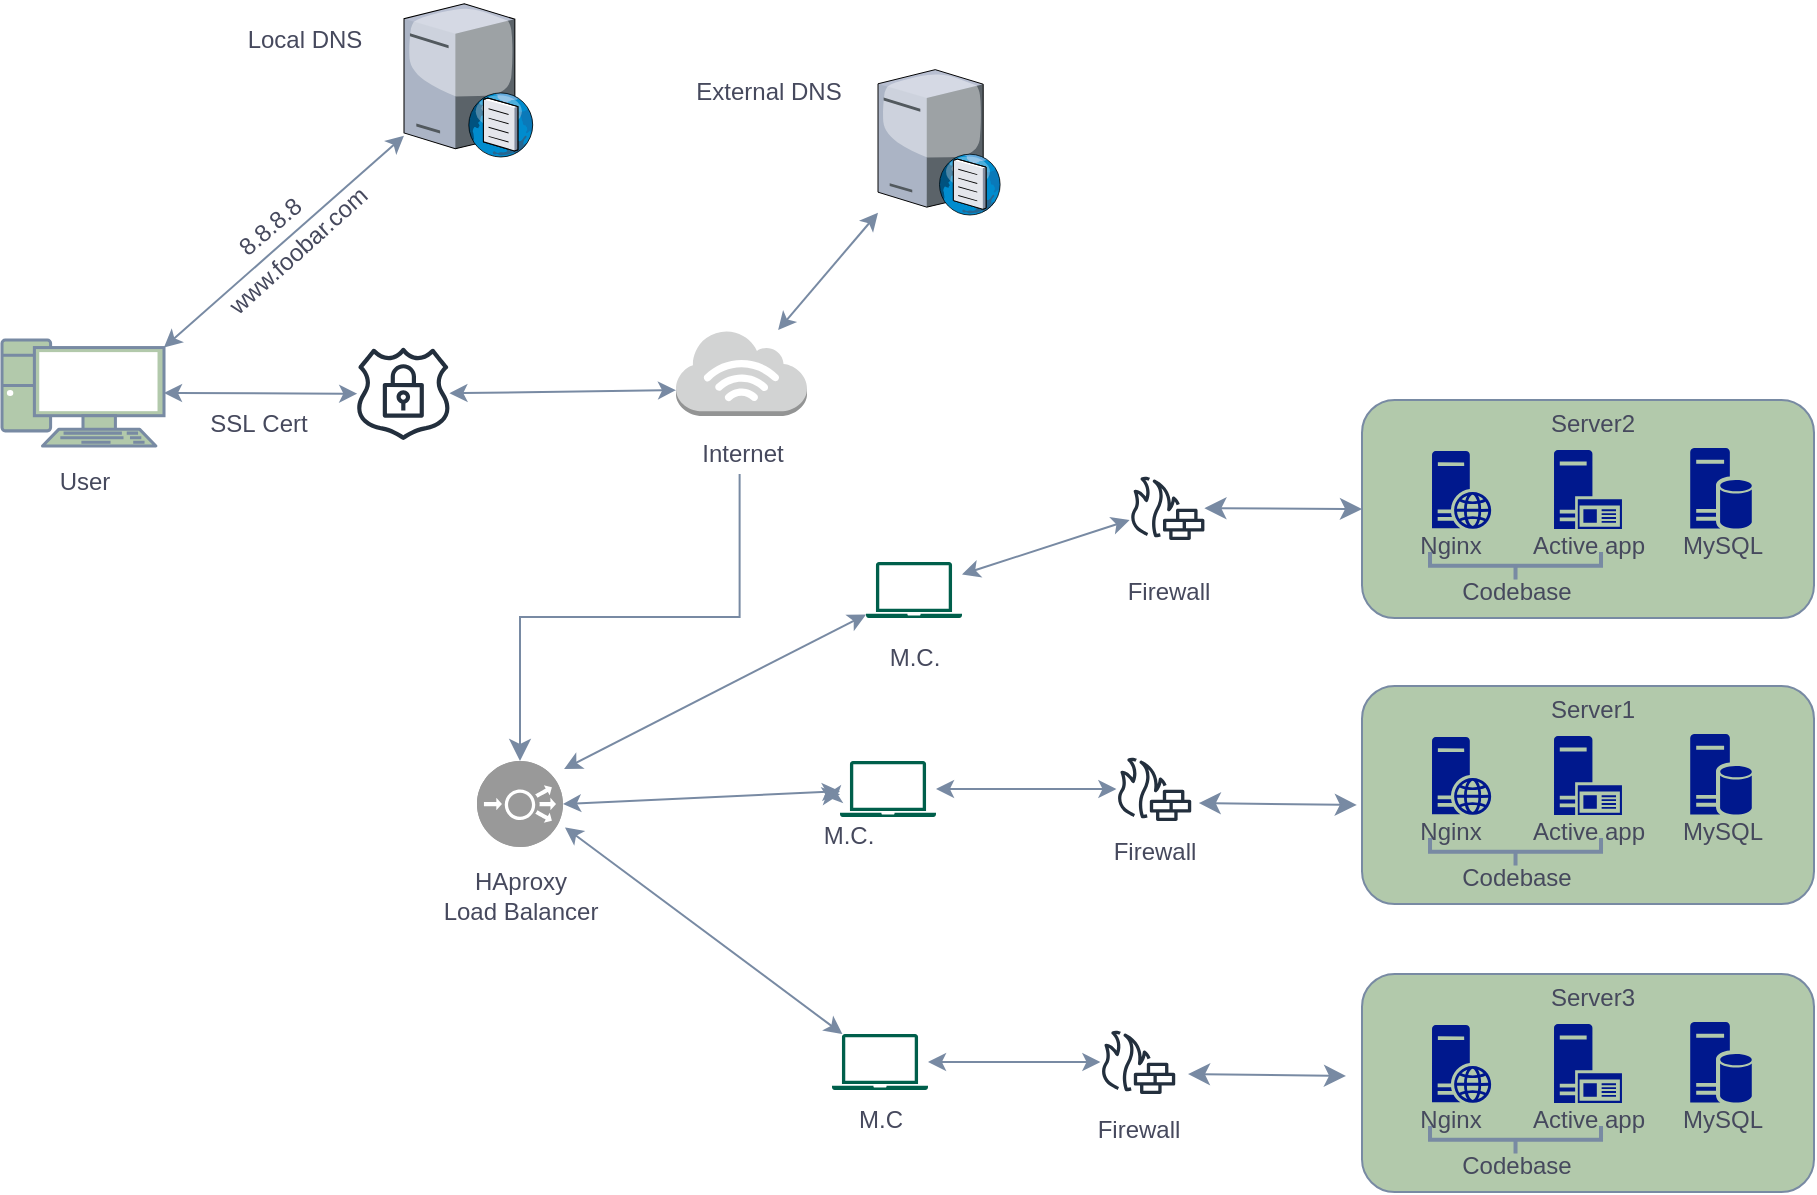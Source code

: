 <mxfile version="23.1.5" type="github">
  <diagram id="0mjqS65ysRhbSJSzWi_G" name="Task 2-secured_and_monitored_web_infrastructure">
    <mxGraphModel dx="2954" dy="1468" grid="0" gridSize="10" guides="1" tooltips="1" connect="1" arrows="1" fold="1" page="0" pageScale="1" pageWidth="850" pageHeight="1100" math="0" shadow="0">
      <root>
        <mxCell id="0" />
        <mxCell id="1" parent="0" />
        <mxCell id="Od4-uNHZh2Ep6syD_bzf-2" value="" style="verticalLabelPosition=bottom;sketch=0;aspect=fixed;html=1;verticalAlign=top;strokeColor=none;align=center;outlineConnect=0;shape=mxgraph.citrix.dns_server;fontColor=#46495D;fillColor=#B2C9AB;" parent="1" vertex="1">
          <mxGeometry x="-212" y="-278" width="64.92" height="78.5" as="geometry" />
        </mxCell>
        <mxCell id="Od4-uNHZh2Ep6syD_bzf-38" value="Local DNS" style="text;html=1;align=center;verticalAlign=middle;resizable=0;points=[];autosize=1;strokeColor=none;fillColor=none;fontColor=#46495D;" parent="1" vertex="1">
          <mxGeometry x="-301" y="-271" width="77" height="26" as="geometry" />
        </mxCell>
        <mxCell id="EoS8bVIuz2fhn0G_VsdN-4" value="" style="group" parent="1" vertex="1" connectable="0">
          <mxGeometry x="-413" y="-245" width="906" height="563" as="geometry" />
        </mxCell>
        <mxCell id="YyOqCC4rJOKeQD2NUwK2-1" value="" style="fontColor=#46495D;verticalAlign=top;verticalLabelPosition=bottom;labelPosition=center;align=center;html=1;outlineConnect=0;fillColor=#B2C9AB;strokeColor=#788AA3;gradientDirection=north;strokeWidth=2;shape=mxgraph.networks.pc;labelBackgroundColor=none;" parent="EoS8bVIuz2fhn0G_VsdN-4" vertex="1">
          <mxGeometry y="137" width="81" height="53" as="geometry" />
        </mxCell>
        <mxCell id="Od4-uNHZh2Ep6syD_bzf-7" value="" style="sketch=0;outlineConnect=0;fontColor=#232F3E;gradientColor=none;fillColor=#232F3D;strokeColor=none;dashed=0;verticalLabelPosition=bottom;verticalAlign=top;align=center;html=1;fontSize=12;fontStyle=0;aspect=fixed;pointerEvents=1;shape=mxgraph.aws4.ssl_padlock;" parent="EoS8bVIuz2fhn0G_VsdN-4" vertex="1">
          <mxGeometry x="177" y="140.9" width="47.32" height="46.1" as="geometry" />
        </mxCell>
        <mxCell id="Od4-uNHZh2Ep6syD_bzf-9" value="" style="outlineConnect=0;dashed=0;verticalLabelPosition=bottom;verticalAlign=top;align=center;html=1;shape=mxgraph.aws3.internet_3;fillColor=#D2D3D3;gradientColor=none;strokeColor=#788AA3;fontColor=#46495D;" parent="EoS8bVIuz2fhn0G_VsdN-4" vertex="1">
          <mxGeometry x="337" y="132" width="65.5" height="43" as="geometry" />
        </mxCell>
        <mxCell id="Od4-uNHZh2Ep6syD_bzf-26" value="" style="verticalLabelPosition=bottom;sketch=0;aspect=fixed;html=1;verticalAlign=top;strokeColor=none;align=center;outlineConnect=0;shape=mxgraph.citrix.dns_server;fontColor=#46495D;fillColor=#B2C9AB;" parent="EoS8bVIuz2fhn0G_VsdN-4" vertex="1">
          <mxGeometry x="438" width="61.61" height="74.5" as="geometry" />
        </mxCell>
        <mxCell id="Od4-uNHZh2Ep6syD_bzf-31" value="" style="endArrow=classic;startArrow=classic;html=1;rounded=0;strokeColor=#788AA3;fontColor=#46495D;fillColor=#B2C9AB;exitX=1;exitY=0.07;exitDx=0;exitDy=0;exitPerimeter=0;" parent="EoS8bVIuz2fhn0G_VsdN-4" source="YyOqCC4rJOKeQD2NUwK2-1" target="Od4-uNHZh2Ep6syD_bzf-2" edge="1">
          <mxGeometry width="50" height="50" relative="1" as="geometry">
            <mxPoint x="812" y="198" as="sourcePoint" />
            <mxPoint x="862" y="148" as="targetPoint" />
          </mxGeometry>
        </mxCell>
        <mxCell id="Od4-uNHZh2Ep6syD_bzf-32" value="" style="endArrow=classic;startArrow=classic;html=1;rounded=0;strokeColor=#788AA3;fontColor=#46495D;fillColor=#B2C9AB;entryX=0;entryY=0.7;entryDx=0;entryDy=0;entryPerimeter=0;" parent="EoS8bVIuz2fhn0G_VsdN-4" source="Od4-uNHZh2Ep6syD_bzf-7" target="Od4-uNHZh2Ep6syD_bzf-9" edge="1">
          <mxGeometry width="50" height="50" relative="1" as="geometry">
            <mxPoint x="91" y="151" as="sourcePoint" />
            <mxPoint x="211" y="45" as="targetPoint" />
          </mxGeometry>
        </mxCell>
        <mxCell id="Od4-uNHZh2Ep6syD_bzf-33" value="" style="endArrow=classic;startArrow=classic;html=1;rounded=0;strokeColor=#788AA3;fontColor=#46495D;fillColor=#B2C9AB;exitX=1;exitY=0.5;exitDx=0;exitDy=0;exitPerimeter=0;" parent="EoS8bVIuz2fhn0G_VsdN-4" source="YyOqCC4rJOKeQD2NUwK2-1" target="Od4-uNHZh2Ep6syD_bzf-7" edge="1">
          <mxGeometry width="50" height="50" relative="1" as="geometry">
            <mxPoint x="101" y="161" as="sourcePoint" />
            <mxPoint x="221" y="55" as="targetPoint" />
          </mxGeometry>
        </mxCell>
        <mxCell id="Od4-uNHZh2Ep6syD_bzf-34" value="" style="endArrow=classic;startArrow=classic;html=1;rounded=0;strokeColor=#788AA3;fontColor=#46495D;fillColor=#B2C9AB;" parent="EoS8bVIuz2fhn0G_VsdN-4" source="Od4-uNHZh2Ep6syD_bzf-9" target="Od4-uNHZh2Ep6syD_bzf-26" edge="1">
          <mxGeometry width="50" height="50" relative="1" as="geometry">
            <mxPoint x="234" y="174" as="sourcePoint" />
            <mxPoint x="347" y="172" as="targetPoint" />
            <Array as="points" />
          </mxGeometry>
        </mxCell>
        <mxCell id="Od4-uNHZh2Ep6syD_bzf-35" value="SSL&amp;nbsp;Cert" style="text;html=1;align=center;verticalAlign=middle;resizable=0;points=[];autosize=1;strokeColor=none;fillColor=none;fontColor=#46495D;" parent="EoS8bVIuz2fhn0G_VsdN-4" vertex="1">
          <mxGeometry x="94" y="166" width="67" height="26" as="geometry" />
        </mxCell>
        <mxCell id="Od4-uNHZh2Ep6syD_bzf-37" value="External DNS" style="text;html=1;align=center;verticalAlign=middle;resizable=0;points=[];autosize=1;strokeColor=none;fillColor=none;fontColor=#46495D;" parent="EoS8bVIuz2fhn0G_VsdN-4" vertex="1">
          <mxGeometry x="337" width="92" height="26" as="geometry" />
        </mxCell>
        <mxCell id="Od4-uNHZh2Ep6syD_bzf-39" value="Internet" style="text;html=1;align=center;verticalAlign=middle;resizable=0;points=[];autosize=1;strokeColor=none;fillColor=none;fontColor=#46495D;" parent="EoS8bVIuz2fhn0G_VsdN-4" vertex="1">
          <mxGeometry x="340.25" y="181" width="59" height="26" as="geometry" />
        </mxCell>
        <mxCell id="Od4-uNHZh2Ep6syD_bzf-42" value="" style="edgeStyle=elbowEdgeStyle;elbow=vertical;endArrow=classic;html=1;curved=0;rounded=0;endSize=8;startSize=8;strokeColor=#788AA3;fontColor=#46495D;fillColor=#B2C9AB;exitX=0.484;exitY=0.883;exitDx=0;exitDy=0;exitPerimeter=0;" parent="EoS8bVIuz2fhn0G_VsdN-4" source="Od4-uNHZh2Ep6syD_bzf-39" target="Od4-uNHZh2Ep6syD_bzf-43" edge="1">
          <mxGeometry width="50" height="50" relative="1" as="geometry">
            <mxPoint x="491" y="260" as="sourcePoint" />
            <mxPoint x="259" y="369" as="targetPoint" />
          </mxGeometry>
        </mxCell>
        <mxCell id="Od4-uNHZh2Ep6syD_bzf-43" value="" style="fillColor=#999999;verticalLabelPosition=bottom;sketch=0;html=1;strokeColor=#ffffff;verticalAlign=top;align=center;points=[[0.145,0.145,0],[0.5,0,0],[0.855,0.145,0],[1,0.5,0],[0.855,0.855,0],[0.5,1,0],[0.145,0.855,0],[0,0.5,0]];pointerEvents=1;shape=mxgraph.cisco_safe.compositeIcon;bgIcon=ellipse;resIcon=mxgraph.cisco_safe.capability.load_balancer;fontColor=#46495D;" parent="EoS8bVIuz2fhn0G_VsdN-4" vertex="1">
          <mxGeometry x="237.5" y="347.5" width="43" height="43" as="geometry" />
        </mxCell>
        <mxCell id="Od4-uNHZh2Ep6syD_bzf-44" value="HAproxy&lt;br&gt;Load Balancer" style="text;html=1;align=center;verticalAlign=middle;resizable=0;points=[];autosize=1;strokeColor=none;fillColor=none;fontColor=#46495D;" parent="EoS8bVIuz2fhn0G_VsdN-4" vertex="1">
          <mxGeometry x="210.0" y="394" width="98" height="41" as="geometry" />
        </mxCell>
        <mxCell id="Od4-uNHZh2Ep6syD_bzf-46" value="" style="sketch=0;pointerEvents=1;shadow=0;dashed=0;html=1;strokeColor=none;fillColor=#005F4B;labelPosition=center;verticalLabelPosition=bottom;verticalAlign=top;align=center;outlineConnect=0;shape=mxgraph.veeam2.laptop;fontColor=#46495D;" parent="EoS8bVIuz2fhn0G_VsdN-4" vertex="1">
          <mxGeometry x="432" y="248" width="48" height="28.0" as="geometry" />
        </mxCell>
        <mxCell id="Od4-uNHZh2Ep6syD_bzf-48" value="" style="sketch=0;pointerEvents=1;shadow=0;dashed=0;html=1;strokeColor=none;fillColor=#005F4B;labelPosition=center;verticalLabelPosition=bottom;verticalAlign=top;align=center;outlineConnect=0;shape=mxgraph.veeam2.laptop;fontColor=#46495D;" parent="EoS8bVIuz2fhn0G_VsdN-4" vertex="1">
          <mxGeometry x="415" y="484" width="48" height="28.0" as="geometry" />
        </mxCell>
        <mxCell id="Od4-uNHZh2Ep6syD_bzf-49" value="M.C." style="text;html=1;align=center;verticalAlign=middle;resizable=0;points=[];autosize=1;strokeColor=none;fillColor=none;fontColor=#46495D;" parent="EoS8bVIuz2fhn0G_VsdN-4" vertex="1">
          <mxGeometry x="434.5" y="283" width="43" height="26" as="geometry" />
        </mxCell>
        <mxCell id="Od4-uNHZh2Ep6syD_bzf-50" value="M.C" style="text;html=1;align=center;verticalAlign=middle;resizable=0;points=[];autosize=1;strokeColor=none;fillColor=none;fontColor=#46495D;" parent="EoS8bVIuz2fhn0G_VsdN-4" vertex="1">
          <mxGeometry x="419" y="514" width="40" height="26" as="geometry" />
        </mxCell>
        <mxCell id="Od4-uNHZh2Ep6syD_bzf-51" value="M.C." style="text;html=1;align=center;verticalAlign=middle;resizable=0;points=[];autosize=1;strokeColor=none;fillColor=none;fontColor=#46495D;" parent="EoS8bVIuz2fhn0G_VsdN-4" vertex="1">
          <mxGeometry x="401.75" y="371.5" width="43" height="26" as="geometry" />
        </mxCell>
        <mxCell id="Od4-uNHZh2Ep6syD_bzf-52" value="" style="endArrow=classic;startArrow=classic;html=1;rounded=0;strokeColor=#788AA3;fontColor=#46495D;fillColor=#B2C9AB;exitX=1.012;exitY=0.093;exitDx=0;exitDy=0;exitPerimeter=0;" parent="EoS8bVIuz2fhn0G_VsdN-4" source="Od4-uNHZh2Ep6syD_bzf-43" target="Od4-uNHZh2Ep6syD_bzf-46" edge="1">
          <mxGeometry width="50" height="50" relative="1" as="geometry">
            <mxPoint x="465" y="390" as="sourcePoint" />
            <mxPoint x="515" y="340" as="targetPoint" />
          </mxGeometry>
        </mxCell>
        <mxCell id="Od4-uNHZh2Ep6syD_bzf-53" value="" style="endArrow=classic;startArrow=classic;html=1;rounded=0;strokeColor=#788AA3;fontColor=#46495D;fillColor=#B2C9AB;exitX=1;exitY=0.5;exitDx=0;exitDy=0;exitPerimeter=0;" parent="EoS8bVIuz2fhn0G_VsdN-4" source="Od4-uNHZh2Ep6syD_bzf-43" target="Od4-uNHZh2Ep6syD_bzf-47" edge="1">
          <mxGeometry width="50" height="50" relative="1" as="geometry">
            <mxPoint x="291" y="361" as="sourcePoint" />
            <mxPoint x="372" y="332" as="targetPoint" />
          </mxGeometry>
        </mxCell>
        <mxCell id="Od4-uNHZh2Ep6syD_bzf-54" value="" style="endArrow=classic;startArrow=classic;html=1;rounded=0;strokeColor=#788AA3;fontColor=#46495D;fillColor=#B2C9AB;exitX=1.023;exitY=0.772;exitDx=0;exitDy=0;exitPerimeter=0;" parent="EoS8bVIuz2fhn0G_VsdN-4" source="Od4-uNHZh2Ep6syD_bzf-43" target="Od4-uNHZh2Ep6syD_bzf-48" edge="1">
          <mxGeometry width="50" height="50" relative="1" as="geometry">
            <mxPoint x="287" y="447" as="sourcePoint" />
            <mxPoint x="368" y="418" as="targetPoint" />
          </mxGeometry>
        </mxCell>
        <mxCell id="Od4-uNHZh2Ep6syD_bzf-55" value="" style="endArrow=classic;startArrow=classic;html=1;rounded=0;strokeColor=#788AA3;fontColor=#46495D;fillColor=#B2C9AB;" parent="EoS8bVIuz2fhn0G_VsdN-4" source="Od4-uNHZh2Ep6syD_bzf-46" target="Od4-uNHZh2Ep6syD_bzf-56" edge="1">
          <mxGeometry width="50" height="50" relative="1" as="geometry">
            <mxPoint x="468" y="317" as="sourcePoint" />
            <mxPoint x="518" y="267" as="targetPoint" />
          </mxGeometry>
        </mxCell>
        <mxCell id="Od4-uNHZh2Ep6syD_bzf-56" value="" style="sketch=0;outlineConnect=0;fontColor=#232F3E;gradientColor=none;fillColor=#232F3D;strokeColor=none;dashed=0;verticalLabelPosition=bottom;verticalAlign=top;align=center;html=1;fontSize=12;fontStyle=0;aspect=fixed;pointerEvents=1;shape=mxgraph.aws4.generic_firewall;" parent="EoS8bVIuz2fhn0G_VsdN-4" vertex="1">
          <mxGeometry x="563.59" y="205" width="37.82" height="32" as="geometry" />
        </mxCell>
        <mxCell id="Od4-uNHZh2Ep6syD_bzf-57" value="" style="sketch=0;outlineConnect=0;fontColor=#232F3E;gradientColor=none;fillColor=#232F3D;strokeColor=none;dashed=0;verticalLabelPosition=bottom;verticalAlign=top;align=center;html=1;fontSize=12;fontStyle=0;aspect=fixed;pointerEvents=1;shape=mxgraph.aws4.generic_firewall;" parent="EoS8bVIuz2fhn0G_VsdN-4" vertex="1">
          <mxGeometry x="557" y="345.5" width="37.82" height="32" as="geometry" />
        </mxCell>
        <mxCell id="Od4-uNHZh2Ep6syD_bzf-58" value="" style="sketch=0;outlineConnect=0;fontColor=#232F3E;gradientColor=none;fillColor=#232F3D;strokeColor=none;dashed=0;verticalLabelPosition=bottom;verticalAlign=top;align=center;html=1;fontSize=12;fontStyle=0;aspect=fixed;pointerEvents=1;shape=mxgraph.aws4.generic_firewall;" parent="EoS8bVIuz2fhn0G_VsdN-4" vertex="1">
          <mxGeometry x="549" y="482" width="37.82" height="32" as="geometry" />
        </mxCell>
        <mxCell id="Od4-uNHZh2Ep6syD_bzf-59" value="" style="endArrow=classic;startArrow=classic;html=1;rounded=0;strokeColor=#788AA3;fontColor=#46495D;fillColor=#B2C9AB;" parent="EoS8bVIuz2fhn0G_VsdN-4" source="Od4-uNHZh2Ep6syD_bzf-47" target="Od4-uNHZh2Ep6syD_bzf-57" edge="1">
          <mxGeometry width="50" height="50" relative="1" as="geometry">
            <mxPoint x="411" y="365" as="sourcePoint" />
            <mxPoint x="549" y="363" as="targetPoint" />
          </mxGeometry>
        </mxCell>
        <mxCell id="Od4-uNHZh2Ep6syD_bzf-60" value="" style="endArrow=classic;startArrow=classic;html=1;rounded=0;strokeColor=#788AA3;fontColor=#46495D;fillColor=#B2C9AB;" parent="EoS8bVIuz2fhn0G_VsdN-4" source="Od4-uNHZh2Ep6syD_bzf-48" target="Od4-uNHZh2Ep6syD_bzf-58" edge="1">
          <mxGeometry width="50" height="50" relative="1" as="geometry">
            <mxPoint x="411" y="422" as="sourcePoint" />
            <mxPoint x="549" y="420" as="targetPoint" />
          </mxGeometry>
        </mxCell>
        <mxCell id="Od4-uNHZh2Ep6syD_bzf-61" value="Firewall" style="text;html=1;align=center;verticalAlign=middle;resizable=0;points=[];autosize=1;strokeColor=none;fillColor=none;fontColor=#46495D;" parent="EoS8bVIuz2fhn0G_VsdN-4" vertex="1">
          <mxGeometry x="552" y="250" width="61" height="26" as="geometry" />
        </mxCell>
        <mxCell id="Od4-uNHZh2Ep6syD_bzf-62" value="Firewall" style="text;html=1;align=center;verticalAlign=middle;resizable=0;points=[];autosize=1;strokeColor=none;fillColor=none;fontColor=#46495D;" parent="EoS8bVIuz2fhn0G_VsdN-4" vertex="1">
          <mxGeometry x="545.41" y="380" width="61" height="26" as="geometry" />
        </mxCell>
        <mxCell id="Od4-uNHZh2Ep6syD_bzf-63" value="Firewall" style="text;html=1;align=center;verticalAlign=middle;resizable=0;points=[];autosize=1;strokeColor=none;fillColor=none;fontColor=#46495D;" parent="EoS8bVIuz2fhn0G_VsdN-4" vertex="1">
          <mxGeometry x="537.41" y="519" width="61" height="26" as="geometry" />
        </mxCell>
        <mxCell id="Od4-uNHZh2Ep6syD_bzf-64" value="www.foobar.com" style="text;html=1;align=center;verticalAlign=middle;resizable=0;points=[];autosize=1;strokeColor=none;fillColor=none;fontColor=#46495D;rotation=-42;" parent="EoS8bVIuz2fhn0G_VsdN-4" vertex="1">
          <mxGeometry x="94" y="80" width="107" height="26" as="geometry" />
        </mxCell>
        <mxCell id="Od4-uNHZh2Ep6syD_bzf-65" value="8.8.8.8" style="text;html=1;align=center;verticalAlign=middle;resizable=0;points=[];autosize=1;strokeColor=none;fillColor=none;fontColor=#46495D;rotation=-41;" parent="EoS8bVIuz2fhn0G_VsdN-4" vertex="1">
          <mxGeometry x="106" y="68" width="55" height="26" as="geometry" />
        </mxCell>
        <mxCell id="Od4-uNHZh2Ep6syD_bzf-101" value="" style="endArrow=classic;startArrow=classic;html=1;rounded=0;strokeColor=#788AA3;fontColor=#46495D;fillColor=#B2C9AB;" parent="EoS8bVIuz2fhn0G_VsdN-4" target="Od4-uNHZh2Ep6syD_bzf-47" edge="1">
          <mxGeometry width="50" height="50" relative="1" as="geometry">
            <mxPoint x="411" y="365" as="sourcePoint" />
            <mxPoint x="549" y="363" as="targetPoint" />
          </mxGeometry>
        </mxCell>
        <mxCell id="Od4-uNHZh2Ep6syD_bzf-47" value="" style="sketch=0;pointerEvents=1;shadow=0;dashed=0;html=1;strokeColor=none;fillColor=#005F4B;labelPosition=center;verticalLabelPosition=bottom;verticalAlign=top;align=center;outlineConnect=0;shape=mxgraph.veeam2.laptop;fontColor=#46495D;" parent="EoS8bVIuz2fhn0G_VsdN-4" vertex="1">
          <mxGeometry x="419" y="347.5" width="48" height="28.0" as="geometry" />
        </mxCell>
        <mxCell id="Od4-uNHZh2Ep6syD_bzf-107" value="" style="group" parent="EoS8bVIuz2fhn0G_VsdN-4" vertex="1" connectable="0">
          <mxGeometry x="680" y="453" width="226" height="110" as="geometry" />
        </mxCell>
        <mxCell id="Od4-uNHZh2Ep6syD_bzf-93" value="" style="rounded=1;whiteSpace=wrap;html=1;strokeColor=#788AA3;fontColor=#46495D;fillColor=#B2C9AB;container=0;" parent="Od4-uNHZh2Ep6syD_bzf-107" vertex="1">
          <mxGeometry y="1" width="226" height="109" as="geometry" />
        </mxCell>
        <mxCell id="Od4-uNHZh2Ep6syD_bzf-94" value="" style="sketch=0;aspect=fixed;pointerEvents=1;shadow=0;dashed=0;html=1;strokeColor=none;labelPosition=center;verticalLabelPosition=bottom;verticalAlign=top;align=center;fillColor=#00188D;shape=mxgraph.mscae.enterprise.application_server2;fontColor=#46495D;container=0;" parent="Od4-uNHZh2Ep6syD_bzf-107" vertex="1">
          <mxGeometry x="96.01" y="26" width="33.97" height="39.5" as="geometry" />
        </mxCell>
        <mxCell id="Od4-uNHZh2Ep6syD_bzf-95" value="" style="sketch=0;aspect=fixed;pointerEvents=1;shadow=0;dashed=0;html=1;strokeColor=none;labelPosition=center;verticalLabelPosition=bottom;verticalAlign=top;align=center;fillColor=#00188D;shape=mxgraph.mscae.enterprise.database_server;fontColor=#46495D;container=0;" parent="Od4-uNHZh2Ep6syD_bzf-107" vertex="1">
          <mxGeometry x="164.11" y="25" width="30.78" height="40.5" as="geometry" />
        </mxCell>
        <mxCell id="Od4-uNHZh2Ep6syD_bzf-96" value="" style="sketch=0;aspect=fixed;pointerEvents=1;shadow=0;dashed=0;html=1;strokeColor=none;labelPosition=center;verticalLabelPosition=bottom;verticalAlign=top;align=center;fillColor=#00188D;shape=mxgraph.mscae.enterprise.web_server;fontColor=#46495D;container=0;" parent="Od4-uNHZh2Ep6syD_bzf-107" vertex="1">
          <mxGeometry x="35.01" y="26.5" width="29.64" height="39" as="geometry" />
        </mxCell>
        <mxCell id="Od4-uNHZh2Ep6syD_bzf-97" value="Server3" style="text;html=1;align=center;verticalAlign=middle;resizable=0;points=[];autosize=1;strokeColor=none;fillColor=none;fontColor=#46495D;container=0;" parent="Od4-uNHZh2Ep6syD_bzf-107" vertex="1">
          <mxGeometry x="84.01" width="61" height="26" as="geometry" />
        </mxCell>
        <mxCell id="Od4-uNHZh2Ep6syD_bzf-98" value="Nginx" style="text;html=1;align=center;verticalAlign=middle;resizable=0;points=[];autosize=1;strokeColor=none;fillColor=none;fontColor=#46495D;container=0;" parent="Od4-uNHZh2Ep6syD_bzf-107" vertex="1">
          <mxGeometry x="19.01" y="60.5" width="50" height="26" as="geometry" />
        </mxCell>
        <mxCell id="Od4-uNHZh2Ep6syD_bzf-99" value="Active app" style="text;html=1;align=center;verticalAlign=middle;resizable=0;points=[];autosize=1;strokeColor=none;fillColor=none;fontColor=#46495D;container=0;" parent="Od4-uNHZh2Ep6syD_bzf-107" vertex="1">
          <mxGeometry x="75.5" y="60.5" width="75" height="26" as="geometry" />
        </mxCell>
        <mxCell id="Od4-uNHZh2Ep6syD_bzf-100" value="MySQL" style="text;html=1;align=center;verticalAlign=middle;resizable=0;points=[];autosize=1;strokeColor=none;fillColor=none;fontColor=#46495D;container=0;" parent="Od4-uNHZh2Ep6syD_bzf-107" vertex="1">
          <mxGeometry x="150.5" y="60.5" width="58" height="26" as="geometry" />
        </mxCell>
        <mxCell id="Od4-uNHZh2Ep6syD_bzf-105" value="" style="strokeWidth=2;html=1;shape=mxgraph.flowchart.annotation_2;align=left;labelPosition=right;pointerEvents=1;strokeColor=#788AA3;fontColor=#46495D;fillColor=#B2C9AB;rotation=-90;" parent="Od4-uNHZh2Ep6syD_bzf-107" vertex="1">
          <mxGeometry x="69.88" y="41.13" width="13.76" height="85.5" as="geometry" />
        </mxCell>
        <mxCell id="Od4-uNHZh2Ep6syD_bzf-106" value="Codebase" style="text;html=1;align=center;verticalAlign=middle;resizable=0;points=[];autosize=1;strokeColor=none;fillColor=none;fontColor=#46495D;" parent="Od4-uNHZh2Ep6syD_bzf-107" vertex="1">
          <mxGeometry x="39.26" y="84" width="75" height="26" as="geometry" />
        </mxCell>
        <mxCell id="Od4-uNHZh2Ep6syD_bzf-108" value="" style="group" parent="EoS8bVIuz2fhn0G_VsdN-4" vertex="1" connectable="0">
          <mxGeometry x="680" y="309" width="226" height="110" as="geometry" />
        </mxCell>
        <mxCell id="Od4-uNHZh2Ep6syD_bzf-109" value="" style="rounded=1;whiteSpace=wrap;html=1;strokeColor=#788AA3;fontColor=#46495D;fillColor=#B2C9AB;container=0;" parent="Od4-uNHZh2Ep6syD_bzf-108" vertex="1">
          <mxGeometry y="1" width="226" height="109" as="geometry" />
        </mxCell>
        <mxCell id="Od4-uNHZh2Ep6syD_bzf-110" value="" style="sketch=0;aspect=fixed;pointerEvents=1;shadow=0;dashed=0;html=1;strokeColor=none;labelPosition=center;verticalLabelPosition=bottom;verticalAlign=top;align=center;fillColor=#00188D;shape=mxgraph.mscae.enterprise.application_server2;fontColor=#46495D;container=0;" parent="Od4-uNHZh2Ep6syD_bzf-108" vertex="1">
          <mxGeometry x="96.01" y="26" width="33.97" height="39.5" as="geometry" />
        </mxCell>
        <mxCell id="Od4-uNHZh2Ep6syD_bzf-111" value="" style="sketch=0;aspect=fixed;pointerEvents=1;shadow=0;dashed=0;html=1;strokeColor=none;labelPosition=center;verticalLabelPosition=bottom;verticalAlign=top;align=center;fillColor=#00188D;shape=mxgraph.mscae.enterprise.database_server;fontColor=#46495D;container=0;" parent="Od4-uNHZh2Ep6syD_bzf-108" vertex="1">
          <mxGeometry x="164.11" y="25" width="30.78" height="40.5" as="geometry" />
        </mxCell>
        <mxCell id="Od4-uNHZh2Ep6syD_bzf-112" value="" style="sketch=0;aspect=fixed;pointerEvents=1;shadow=0;dashed=0;html=1;strokeColor=none;labelPosition=center;verticalLabelPosition=bottom;verticalAlign=top;align=center;fillColor=#00188D;shape=mxgraph.mscae.enterprise.web_server;fontColor=#46495D;container=0;" parent="Od4-uNHZh2Ep6syD_bzf-108" vertex="1">
          <mxGeometry x="35.01" y="26.5" width="29.64" height="39" as="geometry" />
        </mxCell>
        <mxCell id="Od4-uNHZh2Ep6syD_bzf-113" value="Server1" style="text;html=1;align=center;verticalAlign=middle;resizable=0;points=[];autosize=1;strokeColor=none;fillColor=none;fontColor=#46495D;container=0;" parent="Od4-uNHZh2Ep6syD_bzf-108" vertex="1">
          <mxGeometry x="84.01" width="61" height="26" as="geometry" />
        </mxCell>
        <mxCell id="Od4-uNHZh2Ep6syD_bzf-114" value="Nginx" style="text;html=1;align=center;verticalAlign=middle;resizable=0;points=[];autosize=1;strokeColor=none;fillColor=none;fontColor=#46495D;container=0;" parent="Od4-uNHZh2Ep6syD_bzf-108" vertex="1">
          <mxGeometry x="19.01" y="60.5" width="50" height="26" as="geometry" />
        </mxCell>
        <mxCell id="Od4-uNHZh2Ep6syD_bzf-115" value="Active app" style="text;html=1;align=center;verticalAlign=middle;resizable=0;points=[];autosize=1;strokeColor=none;fillColor=none;fontColor=#46495D;container=0;" parent="Od4-uNHZh2Ep6syD_bzf-108" vertex="1">
          <mxGeometry x="75.5" y="60.5" width="75" height="26" as="geometry" />
        </mxCell>
        <mxCell id="Od4-uNHZh2Ep6syD_bzf-116" value="MySQL" style="text;html=1;align=center;verticalAlign=middle;resizable=0;points=[];autosize=1;strokeColor=none;fillColor=none;fontColor=#46495D;container=0;" parent="Od4-uNHZh2Ep6syD_bzf-108" vertex="1">
          <mxGeometry x="150.5" y="60.5" width="58" height="26" as="geometry" />
        </mxCell>
        <mxCell id="Od4-uNHZh2Ep6syD_bzf-117" value="" style="strokeWidth=2;html=1;shape=mxgraph.flowchart.annotation_2;align=left;labelPosition=right;pointerEvents=1;strokeColor=#788AA3;fontColor=#46495D;fillColor=#B2C9AB;rotation=-90;" parent="Od4-uNHZh2Ep6syD_bzf-108" vertex="1">
          <mxGeometry x="69.88" y="41.13" width="13.76" height="85.5" as="geometry" />
        </mxCell>
        <mxCell id="Od4-uNHZh2Ep6syD_bzf-118" value="Codebase" style="text;html=1;align=center;verticalAlign=middle;resizable=0;points=[];autosize=1;strokeColor=none;fillColor=none;fontColor=#46495D;" parent="Od4-uNHZh2Ep6syD_bzf-108" vertex="1">
          <mxGeometry x="39.26" y="84" width="75" height="26" as="geometry" />
        </mxCell>
        <mxCell id="Od4-uNHZh2Ep6syD_bzf-119" value="" style="group" parent="EoS8bVIuz2fhn0G_VsdN-4" vertex="1" connectable="0">
          <mxGeometry x="680" y="166" width="226" height="110" as="geometry" />
        </mxCell>
        <mxCell id="Od4-uNHZh2Ep6syD_bzf-120" value="" style="rounded=1;whiteSpace=wrap;html=1;strokeColor=#788AA3;fontColor=#46495D;fillColor=#B2C9AB;container=0;" parent="Od4-uNHZh2Ep6syD_bzf-119" vertex="1">
          <mxGeometry y="1" width="226" height="109" as="geometry" />
        </mxCell>
        <mxCell id="Od4-uNHZh2Ep6syD_bzf-121" value="" style="sketch=0;aspect=fixed;pointerEvents=1;shadow=0;dashed=0;html=1;strokeColor=none;labelPosition=center;verticalLabelPosition=bottom;verticalAlign=top;align=center;fillColor=#00188D;shape=mxgraph.mscae.enterprise.application_server2;fontColor=#46495D;container=0;" parent="Od4-uNHZh2Ep6syD_bzf-119" vertex="1">
          <mxGeometry x="96.01" y="26" width="33.97" height="39.5" as="geometry" />
        </mxCell>
        <mxCell id="Od4-uNHZh2Ep6syD_bzf-122" value="" style="sketch=0;aspect=fixed;pointerEvents=1;shadow=0;dashed=0;html=1;strokeColor=none;labelPosition=center;verticalLabelPosition=bottom;verticalAlign=top;align=center;fillColor=#00188D;shape=mxgraph.mscae.enterprise.database_server;fontColor=#46495D;container=0;" parent="Od4-uNHZh2Ep6syD_bzf-119" vertex="1">
          <mxGeometry x="164.11" y="25" width="30.78" height="40.5" as="geometry" />
        </mxCell>
        <mxCell id="Od4-uNHZh2Ep6syD_bzf-123" value="" style="sketch=0;aspect=fixed;pointerEvents=1;shadow=0;dashed=0;html=1;strokeColor=none;labelPosition=center;verticalLabelPosition=bottom;verticalAlign=top;align=center;fillColor=#00188D;shape=mxgraph.mscae.enterprise.web_server;fontColor=#46495D;container=0;" parent="Od4-uNHZh2Ep6syD_bzf-119" vertex="1">
          <mxGeometry x="35.01" y="26.5" width="29.64" height="39" as="geometry" />
        </mxCell>
        <mxCell id="Od4-uNHZh2Ep6syD_bzf-124" value="Server2" style="text;html=1;align=center;verticalAlign=middle;resizable=0;points=[];autosize=1;strokeColor=none;fillColor=none;fontColor=#46495D;container=0;" parent="Od4-uNHZh2Ep6syD_bzf-119" vertex="1">
          <mxGeometry x="84.01" width="61" height="26" as="geometry" />
        </mxCell>
        <mxCell id="Od4-uNHZh2Ep6syD_bzf-125" value="Nginx" style="text;html=1;align=center;verticalAlign=middle;resizable=0;points=[];autosize=1;strokeColor=none;fillColor=none;fontColor=#46495D;container=0;" parent="Od4-uNHZh2Ep6syD_bzf-119" vertex="1">
          <mxGeometry x="19.01" y="60.5" width="50" height="26" as="geometry" />
        </mxCell>
        <mxCell id="Od4-uNHZh2Ep6syD_bzf-126" value="Active app" style="text;html=1;align=center;verticalAlign=middle;resizable=0;points=[];autosize=1;strokeColor=none;fillColor=none;fontColor=#46495D;container=0;" parent="Od4-uNHZh2Ep6syD_bzf-119" vertex="1">
          <mxGeometry x="75.5" y="60.5" width="75" height="26" as="geometry" />
        </mxCell>
        <mxCell id="Od4-uNHZh2Ep6syD_bzf-127" value="MySQL" style="text;html=1;align=center;verticalAlign=middle;resizable=0;points=[];autosize=1;strokeColor=none;fillColor=none;fontColor=#46495D;container=0;" parent="Od4-uNHZh2Ep6syD_bzf-119" vertex="1">
          <mxGeometry x="150.5" y="60.5" width="58" height="26" as="geometry" />
        </mxCell>
        <mxCell id="Od4-uNHZh2Ep6syD_bzf-128" value="" style="strokeWidth=2;html=1;shape=mxgraph.flowchart.annotation_2;align=left;labelPosition=right;pointerEvents=1;strokeColor=#788AA3;fontColor=#46495D;fillColor=#B2C9AB;rotation=-90;" parent="Od4-uNHZh2Ep6syD_bzf-119" vertex="1">
          <mxGeometry x="69.88" y="41.13" width="13.76" height="85.5" as="geometry" />
        </mxCell>
        <mxCell id="Od4-uNHZh2Ep6syD_bzf-129" value="Codebase" style="text;html=1;align=center;verticalAlign=middle;resizable=0;points=[];autosize=1;strokeColor=none;fillColor=none;fontColor=#46495D;" parent="Od4-uNHZh2Ep6syD_bzf-119" vertex="1">
          <mxGeometry x="39.26" y="84" width="75" height="26" as="geometry" />
        </mxCell>
        <mxCell id="Od4-uNHZh2Ep6syD_bzf-130" value="" style="edgeStyle=none;orthogonalLoop=1;jettySize=auto;html=1;endArrow=classic;startArrow=classic;endSize=8;startSize=8;rounded=0;strokeColor=#788AA3;fontColor=#46495D;fillColor=#B2C9AB;entryX=0;entryY=0.5;entryDx=0;entryDy=0;" parent="EoS8bVIuz2fhn0G_VsdN-4" source="Od4-uNHZh2Ep6syD_bzf-56" target="Od4-uNHZh2Ep6syD_bzf-120" edge="1">
          <mxGeometry width="100" relative="1" as="geometry">
            <mxPoint x="566" y="227" as="sourcePoint" />
            <mxPoint x="666" y="227" as="targetPoint" />
            <Array as="points" />
          </mxGeometry>
        </mxCell>
        <mxCell id="Od4-uNHZh2Ep6syD_bzf-131" value="" style="edgeStyle=none;orthogonalLoop=1;jettySize=auto;html=1;endArrow=classic;startArrow=classic;endSize=8;startSize=8;rounded=0;strokeColor=#788AA3;fontColor=#46495D;fillColor=#B2C9AB;entryX=0;entryY=0.5;entryDx=0;entryDy=0;" parent="EoS8bVIuz2fhn0G_VsdN-4" edge="1">
          <mxGeometry width="100" relative="1" as="geometry">
            <mxPoint x="593" y="504" as="sourcePoint" />
            <mxPoint x="672" y="505" as="targetPoint" />
            <Array as="points" />
          </mxGeometry>
        </mxCell>
        <mxCell id="Od4-uNHZh2Ep6syD_bzf-132" value="" style="edgeStyle=none;orthogonalLoop=1;jettySize=auto;html=1;endArrow=classic;startArrow=classic;endSize=8;startSize=8;rounded=0;strokeColor=#788AA3;fontColor=#46495D;fillColor=#B2C9AB;entryX=0;entryY=0.5;entryDx=0;entryDy=0;" parent="EoS8bVIuz2fhn0G_VsdN-4" edge="1">
          <mxGeometry width="100" relative="1" as="geometry">
            <mxPoint x="598.41" y="368.5" as="sourcePoint" />
            <mxPoint x="677.41" y="369.5" as="targetPoint" />
            <Array as="points" />
          </mxGeometry>
        </mxCell>
        <mxCell id="EoS8bVIuz2fhn0G_VsdN-3" value="User" style="text;html=1;align=center;verticalAlign=middle;resizable=0;points=[];autosize=1;strokeColor=none;fillColor=none;fontColor=#46495D;" parent="EoS8bVIuz2fhn0G_VsdN-4" vertex="1">
          <mxGeometry x="18.5" y="195" width="44" height="26" as="geometry" />
        </mxCell>
      </root>
    </mxGraphModel>
  </diagram>
</mxfile>
